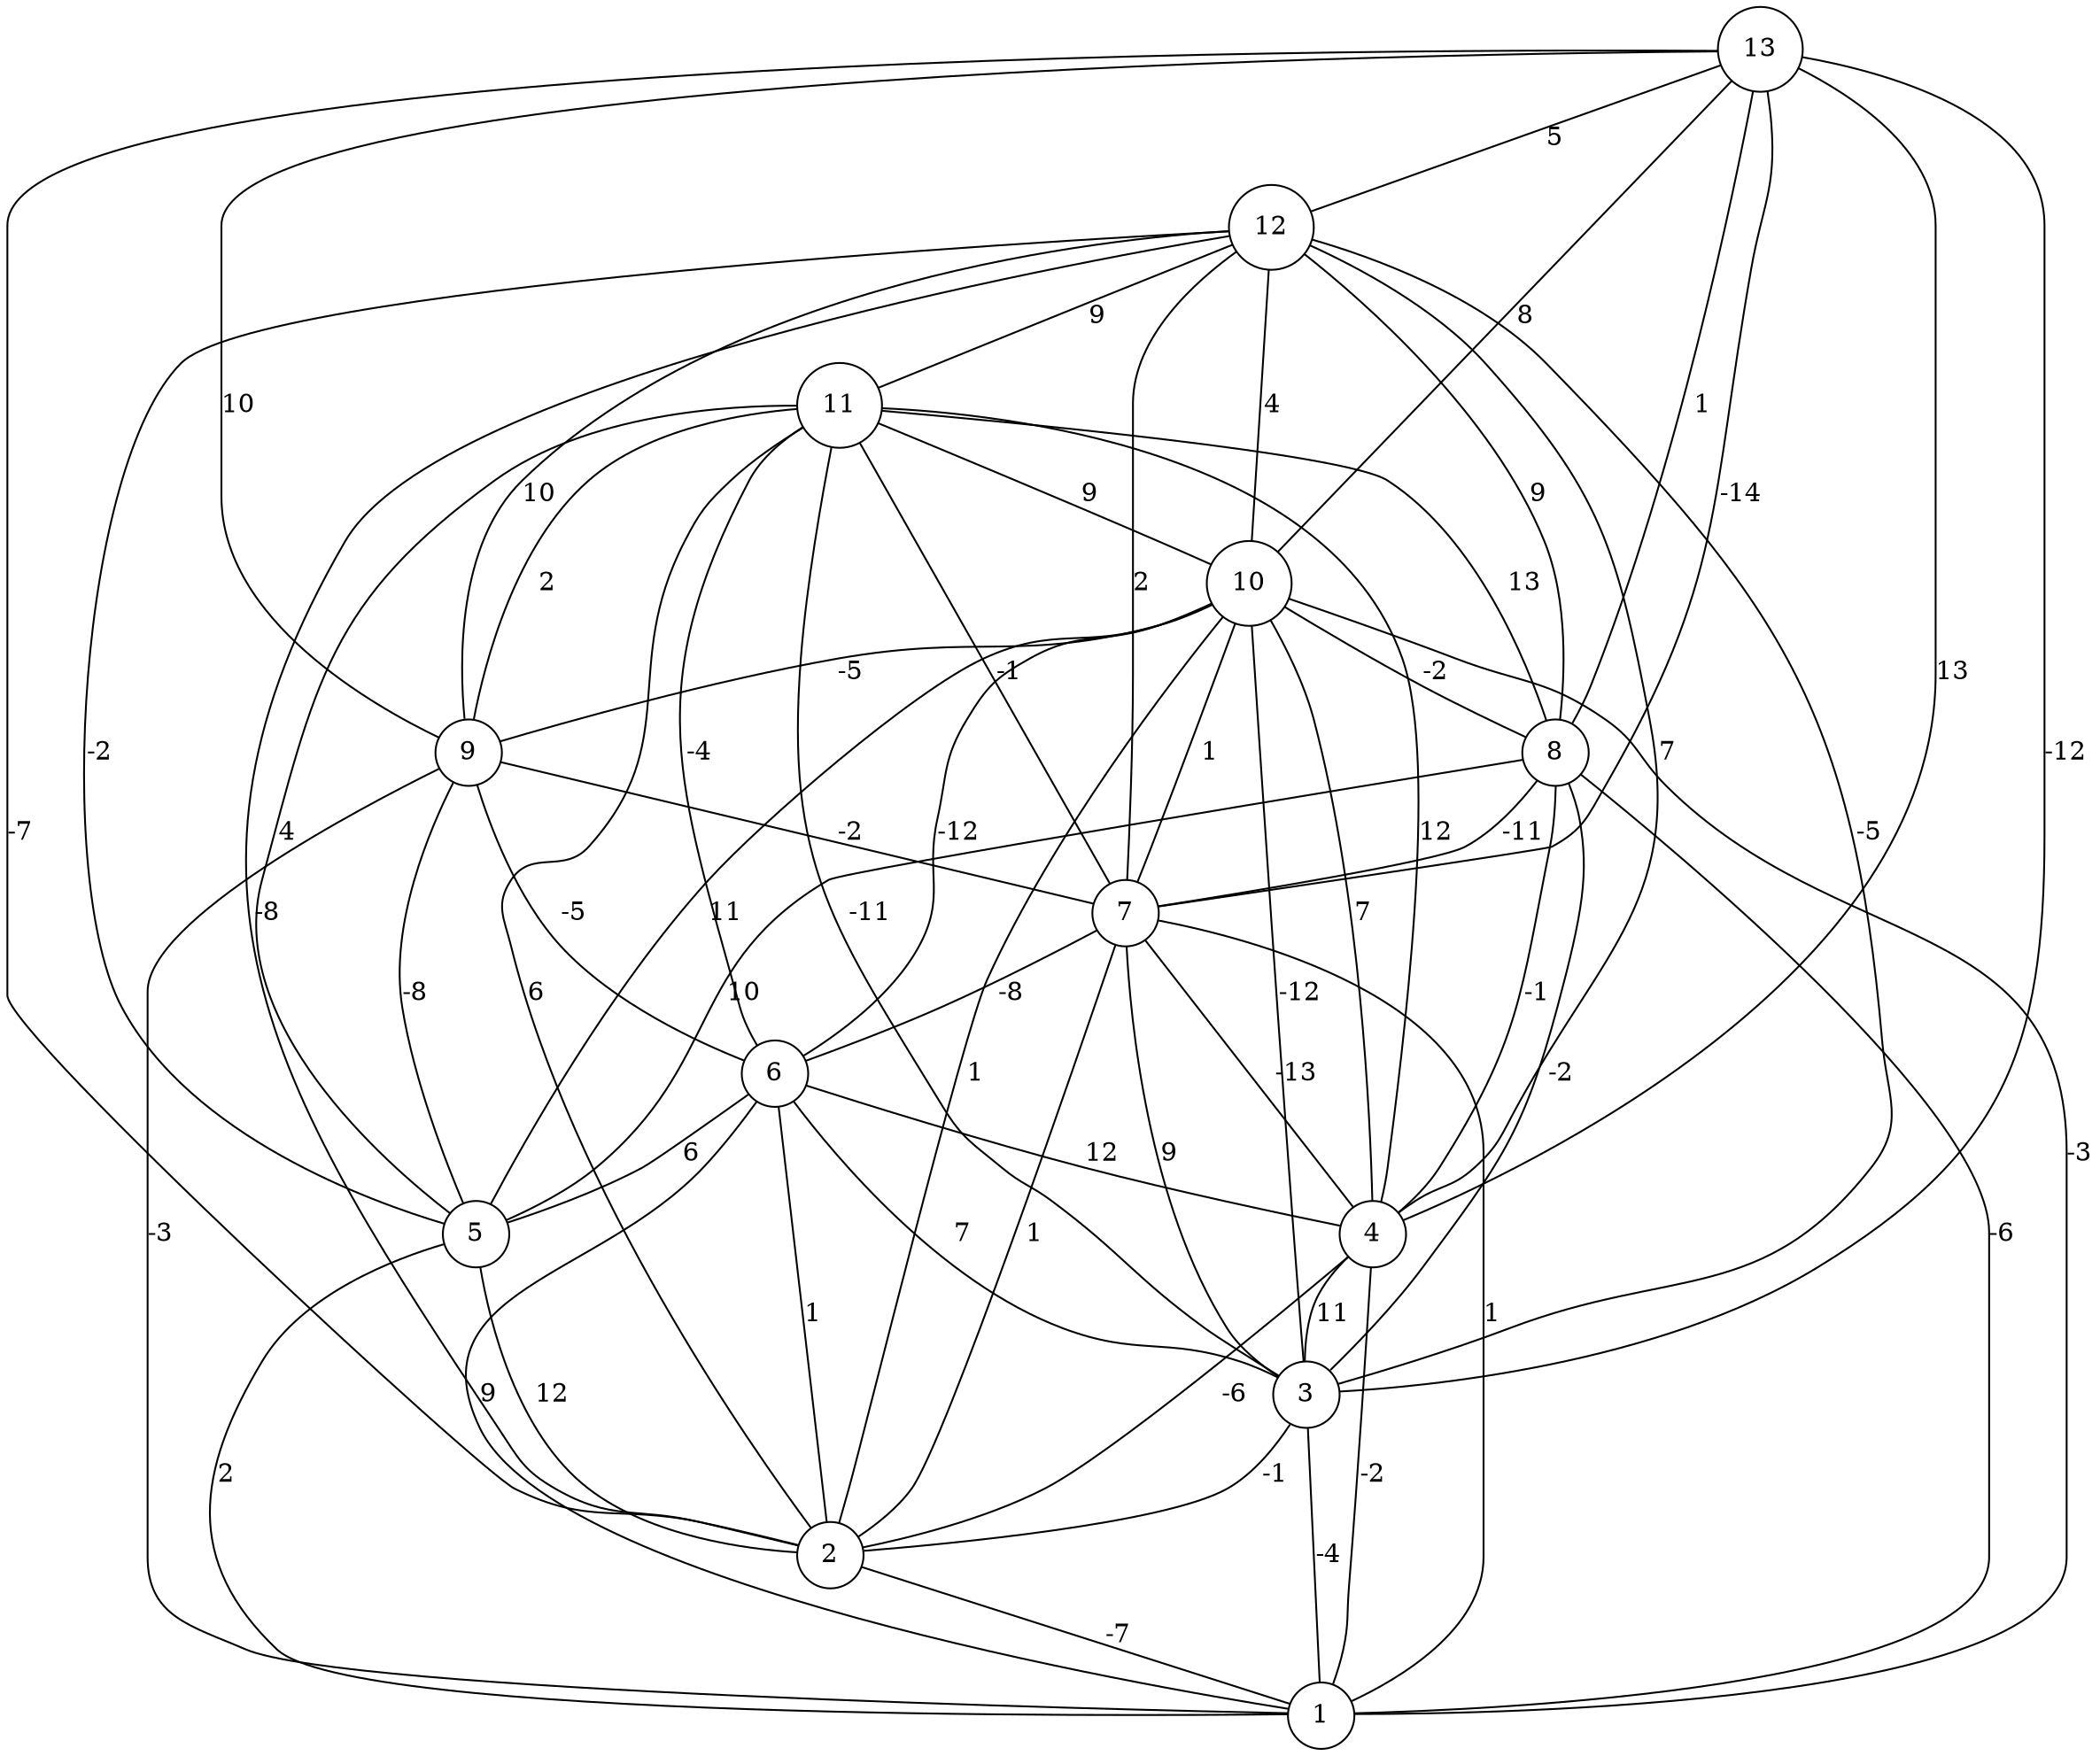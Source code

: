 graph { 
	 fontname="Helvetica,Arial,sans-serif" 
	 node [shape = circle]; 
	 13 -- 2 [label = "-7"];
	 13 -- 3 [label = "-12"];
	 13 -- 4 [label = "13"];
	 13 -- 7 [label = "-14"];
	 13 -- 8 [label = "1"];
	 13 -- 9 [label = "10"];
	 13 -- 10 [label = "8"];
	 13 -- 12 [label = "5"];
	 12 -- 2 [label = "-8"];
	 12 -- 3 [label = "-5"];
	 12 -- 4 [label = "7"];
	 12 -- 5 [label = "-2"];
	 12 -- 7 [label = "2"];
	 12 -- 8 [label = "9"];
	 12 -- 9 [label = "10"];
	 12 -- 10 [label = "4"];
	 12 -- 11 [label = "9"];
	 11 -- 2 [label = "6"];
	 11 -- 3 [label = "-11"];
	 11 -- 4 [label = "12"];
	 11 -- 5 [label = "4"];
	 11 -- 6 [label = "-4"];
	 11 -- 7 [label = "-1"];
	 11 -- 8 [label = "13"];
	 11 -- 9 [label = "2"];
	 11 -- 10 [label = "9"];
	 10 -- 1 [label = "-3"];
	 10 -- 2 [label = "1"];
	 10 -- 3 [label = "-12"];
	 10 -- 4 [label = "7"];
	 10 -- 5 [label = "11"];
	 10 -- 6 [label = "-12"];
	 10 -- 7 [label = "1"];
	 10 -- 8 [label = "-2"];
	 10 -- 9 [label = "-5"];
	 9 -- 1 [label = "-3"];
	 9 -- 5 [label = "-8"];
	 9 -- 6 [label = "-5"];
	 9 -- 7 [label = "-2"];
	 8 -- 1 [label = "-6"];
	 8 -- 3 [label = "-2"];
	 8 -- 4 [label = "-1"];
	 8 -- 5 [label = "10"];
	 8 -- 7 [label = "-11"];
	 7 -- 1 [label = "1"];
	 7 -- 2 [label = "1"];
	 7 -- 3 [label = "9"];
	 7 -- 4 [label = "-13"];
	 7 -- 6 [label = "-8"];
	 6 -- 1 [label = "9"];
	 6 -- 2 [label = "1"];
	 6 -- 3 [label = "7"];
	 6 -- 4 [label = "12"];
	 6 -- 5 [label = "6"];
	 5 -- 1 [label = "2"];
	 5 -- 2 [label = "12"];
	 4 -- 1 [label = "-2"];
	 4 -- 2 [label = "-6"];
	 4 -- 3 [label = "11"];
	 3 -- 1 [label = "-4"];
	 3 -- 2 [label = "-1"];
	 2 -- 1 [label = "-7"];
	 1;
	 2;
	 3;
	 4;
	 5;
	 6;
	 7;
	 8;
	 9;
	 10;
	 11;
	 12;
	 13;
}
